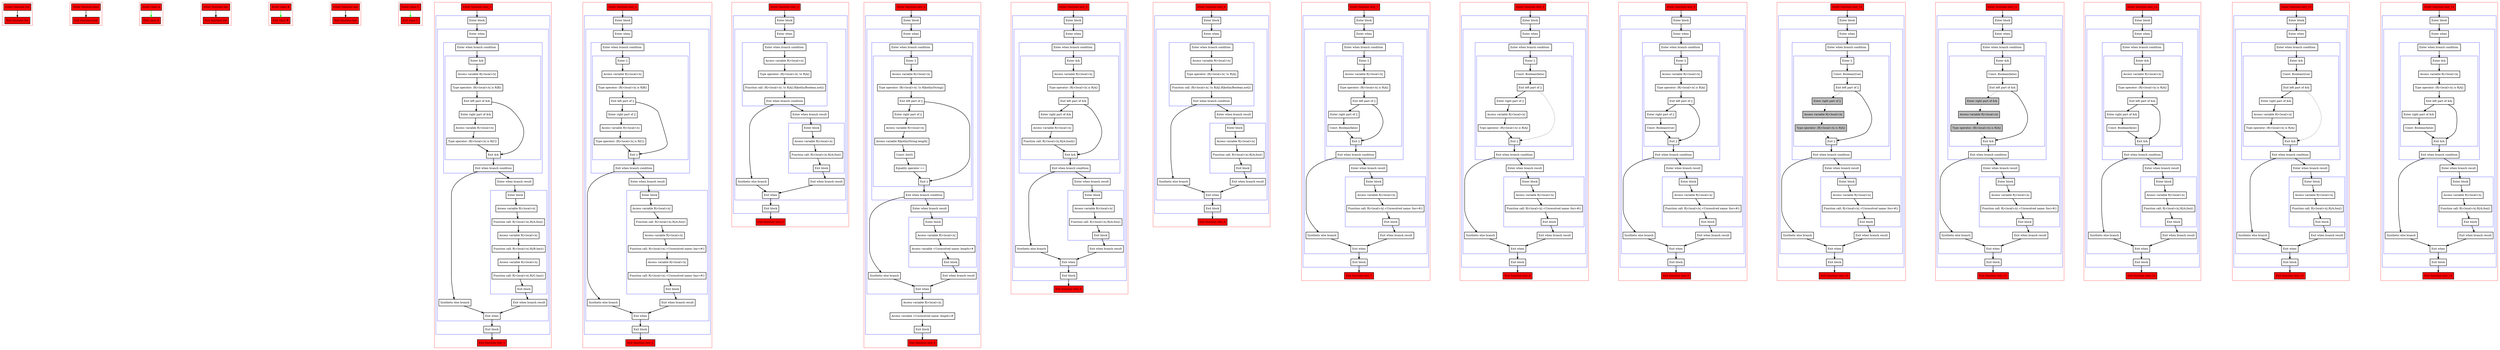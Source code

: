 digraph booleanOperators_kt {
    graph [nodesep=3]
    node [shape=box penwidth=2]
    edge [penwidth=2]

    subgraph cluster_0 {
        color=red
        0 [label="Enter function foo" style="filled" fillcolor=red];
        1 [label="Exit function foo" style="filled" fillcolor=red];
    }
    0 -> {1};

    subgraph cluster_1 {
        color=red
        2 [label="Enter function bool" style="filled" fillcolor=red];
        3 [label="Exit function bool" style="filled" fillcolor=red];
    }
    2 -> {3};

    subgraph cluster_2 {
        color=red
        4 [label="Enter class A" style="filled" fillcolor=red];
        5 [label="Exit class A" style="filled" fillcolor=red];
    }
    4 -> {5} [color=green];

    subgraph cluster_3 {
        color=red
        6 [label="Enter function bar" style="filled" fillcolor=red];
        7 [label="Exit function bar" style="filled" fillcolor=red];
    }
    6 -> {7};

    subgraph cluster_4 {
        color=red
        8 [label="Enter class B" style="filled" fillcolor=red];
        9 [label="Exit class B" style="filled" fillcolor=red];
    }
    8 -> {9} [color=green];

    subgraph cluster_5 {
        color=red
        10 [label="Enter function baz" style="filled" fillcolor=red];
        11 [label="Exit function baz" style="filled" fillcolor=red];
    }
    10 -> {11};

    subgraph cluster_6 {
        color=red
        12 [label="Enter class C" style="filled" fillcolor=red];
        13 [label="Exit class C" style="filled" fillcolor=red];
    }
    12 -> {13} [color=green];

    subgraph cluster_7 {
        color=red
        14 [label="Enter function test_1" style="filled" fillcolor=red];
        subgraph cluster_8 {
            color=blue
            15 [label="Enter block"];
            subgraph cluster_9 {
                color=blue
                16 [label="Enter when"];
                subgraph cluster_10 {
                    color=blue
                    17 [label="Enter when branch condition "];
                    subgraph cluster_11 {
                        color=blue
                        18 [label="Enter &&"];
                        19 [label="Access variable R|<local>/x|"];
                        20 [label="Type operator: (R|<local>/x| is R|B|)"];
                        21 [label="Exit left part of &&"];
                        22 [label="Enter right part of &&"];
                        23 [label="Access variable R|<local>/x|"];
                        24 [label="Type operator: (R|<local>/x| is R|C|)"];
                        25 [label="Exit &&"];
                    }
                    26 [label="Exit when branch condition"];
                }
                27 [label="Synthetic else branch"];
                28 [label="Enter when branch result"];
                subgraph cluster_12 {
                    color=blue
                    29 [label="Enter block"];
                    30 [label="Access variable R|<local>/x|"];
                    31 [label="Function call: R|<local>/x|.R|/A.foo|()"];
                    32 [label="Access variable R|<local>/x|"];
                    33 [label="Function call: R|<local>/x|.R|/B.bar|()"];
                    34 [label="Access variable R|<local>/x|"];
                    35 [label="Function call: R|<local>/x|.R|/C.baz|()"];
                    36 [label="Exit block"];
                }
                37 [label="Exit when branch result"];
                38 [label="Exit when"];
            }
            39 [label="Exit block"];
        }
        40 [label="Exit function test_1" style="filled" fillcolor=red];
    }
    14 -> {15};
    15 -> {16};
    16 -> {17};
    17 -> {18};
    18 -> {19};
    19 -> {20};
    20 -> {21};
    21 -> {25 22};
    22 -> {23};
    23 -> {24};
    24 -> {25};
    25 -> {26};
    26 -> {28 27};
    27 -> {38};
    28 -> {29};
    29 -> {30};
    30 -> {31};
    31 -> {32};
    32 -> {33};
    33 -> {34};
    34 -> {35};
    35 -> {36};
    36 -> {37};
    37 -> {38};
    38 -> {39};
    39 -> {40};

    subgraph cluster_13 {
        color=red
        41 [label="Enter function test_2" style="filled" fillcolor=red];
        subgraph cluster_14 {
            color=blue
            42 [label="Enter block"];
            subgraph cluster_15 {
                color=blue
                43 [label="Enter when"];
                subgraph cluster_16 {
                    color=blue
                    44 [label="Enter when branch condition "];
                    subgraph cluster_17 {
                        color=blue
                        45 [label="Enter ||"];
                        46 [label="Access variable R|<local>/x|"];
                        47 [label="Type operator: (R|<local>/x| is R|B|)"];
                        48 [label="Exit left part of ||"];
                        49 [label="Enter right part of ||"];
                        50 [label="Access variable R|<local>/x|"];
                        51 [label="Type operator: (R|<local>/x| is R|C|)"];
                        52 [label="Exit ||"];
                    }
                    53 [label="Exit when branch condition"];
                }
                54 [label="Synthetic else branch"];
                55 [label="Enter when branch result"];
                subgraph cluster_18 {
                    color=blue
                    56 [label="Enter block"];
                    57 [label="Access variable R|<local>/x|"];
                    58 [label="Function call: R|<local>/x|.R|/A.foo|()"];
                    59 [label="Access variable R|<local>/x|"];
                    60 [label="Function call: R|<local>/x|.<Unresolved name: bar>#()"];
                    61 [label="Access variable R|<local>/x|"];
                    62 [label="Function call: R|<local>/x|.<Unresolved name: baz>#()"];
                    63 [label="Exit block"];
                }
                64 [label="Exit when branch result"];
                65 [label="Exit when"];
            }
            66 [label="Exit block"];
        }
        67 [label="Exit function test_2" style="filled" fillcolor=red];
    }
    41 -> {42};
    42 -> {43};
    43 -> {44};
    44 -> {45};
    45 -> {46};
    46 -> {47};
    47 -> {48};
    48 -> {52 49};
    49 -> {50};
    50 -> {51};
    51 -> {52};
    52 -> {53};
    53 -> {55 54};
    54 -> {65};
    55 -> {56};
    56 -> {57};
    57 -> {58};
    58 -> {59};
    59 -> {60};
    60 -> {61};
    61 -> {62};
    62 -> {63};
    63 -> {64};
    64 -> {65};
    65 -> {66};
    66 -> {67};

    subgraph cluster_19 {
        color=red
        68 [label="Enter function test_3" style="filled" fillcolor=red];
        subgraph cluster_20 {
            color=blue
            69 [label="Enter block"];
            subgraph cluster_21 {
                color=blue
                70 [label="Enter when"];
                subgraph cluster_22 {
                    color=blue
                    71 [label="Enter when branch condition "];
                    72 [label="Access variable R|<local>/x|"];
                    73 [label="Type operator: (R|<local>/x| !is R|A|)"];
                    74 [label="Function call: (R|<local>/x| !is R|A|).R|kotlin/Boolean.not|()"];
                    75 [label="Exit when branch condition"];
                }
                76 [label="Synthetic else branch"];
                77 [label="Enter when branch result"];
                subgraph cluster_23 {
                    color=blue
                    78 [label="Enter block"];
                    79 [label="Access variable R|<local>/x|"];
                    80 [label="Function call: R|<local>/x|.R|/A.foo|()"];
                    81 [label="Exit block"];
                }
                82 [label="Exit when branch result"];
                83 [label="Exit when"];
            }
            84 [label="Exit block"];
        }
        85 [label="Exit function test_3" style="filled" fillcolor=red];
    }
    68 -> {69};
    69 -> {70};
    70 -> {71};
    71 -> {72};
    72 -> {73};
    73 -> {74};
    74 -> {75};
    75 -> {77 76};
    76 -> {83};
    77 -> {78};
    78 -> {79};
    79 -> {80};
    80 -> {81};
    81 -> {82};
    82 -> {83};
    83 -> {84};
    84 -> {85};

    subgraph cluster_24 {
        color=red
        86 [label="Enter function test_4" style="filled" fillcolor=red];
        subgraph cluster_25 {
            color=blue
            87 [label="Enter block"];
            subgraph cluster_26 {
                color=blue
                88 [label="Enter when"];
                subgraph cluster_27 {
                    color=blue
                    89 [label="Enter when branch condition "];
                    subgraph cluster_28 {
                        color=blue
                        90 [label="Enter ||"];
                        91 [label="Access variable R|<local>/x|"];
                        92 [label="Type operator: (R|<local>/x| !is R|kotlin/String|)"];
                        93 [label="Exit left part of ||"];
                        94 [label="Enter right part of ||"];
                        95 [label="Access variable R|<local>/x|"];
                        96 [label="Access variable R|kotlin/String.length|"];
                        97 [label="Const: Int(0)"];
                        98 [label="Equality operator =="];
                        99 [label="Exit ||"];
                    }
                    100 [label="Exit when branch condition"];
                }
                101 [label="Synthetic else branch"];
                102 [label="Enter when branch result"];
                subgraph cluster_29 {
                    color=blue
                    103 [label="Enter block"];
                    104 [label="Access variable R|<local>/x|"];
                    105 [label="Access variable <Unresolved name: length>#"];
                    106 [label="Exit block"];
                }
                107 [label="Exit when branch result"];
                108 [label="Exit when"];
            }
            109 [label="Access variable R|<local>/x|"];
            110 [label="Access variable <Unresolved name: length>#"];
            111 [label="Exit block"];
        }
        112 [label="Exit function test_4" style="filled" fillcolor=red];
    }
    86 -> {87};
    87 -> {88};
    88 -> {89};
    89 -> {90};
    90 -> {91};
    91 -> {92};
    92 -> {93};
    93 -> {99 94};
    94 -> {95};
    95 -> {96};
    96 -> {97};
    97 -> {98};
    98 -> {99};
    99 -> {100};
    100 -> {102 101};
    101 -> {108};
    102 -> {103};
    103 -> {104};
    104 -> {105};
    105 -> {106};
    106 -> {107};
    107 -> {108};
    108 -> {109};
    109 -> {110};
    110 -> {111};
    111 -> {112};

    subgraph cluster_30 {
        color=red
        113 [label="Enter function test_5" style="filled" fillcolor=red];
        subgraph cluster_31 {
            color=blue
            114 [label="Enter block"];
            subgraph cluster_32 {
                color=blue
                115 [label="Enter when"];
                subgraph cluster_33 {
                    color=blue
                    116 [label="Enter when branch condition "];
                    subgraph cluster_34 {
                        color=blue
                        117 [label="Enter &&"];
                        118 [label="Access variable R|<local>/x|"];
                        119 [label="Type operator: (R|<local>/x| is R|A|)"];
                        120 [label="Exit left part of &&"];
                        121 [label="Enter right part of &&"];
                        122 [label="Access variable R|<local>/x|"];
                        123 [label="Function call: R|<local>/x|.R|/A.bool|()"];
                        124 [label="Exit &&"];
                    }
                    125 [label="Exit when branch condition"];
                }
                126 [label="Synthetic else branch"];
                127 [label="Enter when branch result"];
                subgraph cluster_35 {
                    color=blue
                    128 [label="Enter block"];
                    129 [label="Access variable R|<local>/x|"];
                    130 [label="Function call: R|<local>/x|.R|/A.foo|()"];
                    131 [label="Exit block"];
                }
                132 [label="Exit when branch result"];
                133 [label="Exit when"];
            }
            134 [label="Exit block"];
        }
        135 [label="Exit function test_5" style="filled" fillcolor=red];
    }
    113 -> {114};
    114 -> {115};
    115 -> {116};
    116 -> {117};
    117 -> {118};
    118 -> {119};
    119 -> {120};
    120 -> {124 121};
    121 -> {122};
    122 -> {123};
    123 -> {124};
    124 -> {125};
    125 -> {127 126};
    126 -> {133};
    127 -> {128};
    128 -> {129};
    129 -> {130};
    130 -> {131};
    131 -> {132};
    132 -> {133};
    133 -> {134};
    134 -> {135};

    subgraph cluster_36 {
        color=red
        136 [label="Enter function test_6" style="filled" fillcolor=red];
        subgraph cluster_37 {
            color=blue
            137 [label="Enter block"];
            subgraph cluster_38 {
                color=blue
                138 [label="Enter when"];
                subgraph cluster_39 {
                    color=blue
                    139 [label="Enter when branch condition "];
                    140 [label="Access variable R|<local>/x|"];
                    141 [label="Type operator: (R|<local>/x| !is R|A|)"];
                    142 [label="Function call: (R|<local>/x| !is R|A|).R|kotlin/Boolean.not|()"];
                    143 [label="Exit when branch condition"];
                }
                144 [label="Synthetic else branch"];
                145 [label="Enter when branch result"];
                subgraph cluster_40 {
                    color=blue
                    146 [label="Enter block"];
                    147 [label="Access variable R|<local>/x|"];
                    148 [label="Function call: R|<local>/x|.R|/A.foo|()"];
                    149 [label="Exit block"];
                }
                150 [label="Exit when branch result"];
                151 [label="Exit when"];
            }
            152 [label="Exit block"];
        }
        153 [label="Exit function test_6" style="filled" fillcolor=red];
    }
    136 -> {137};
    137 -> {138};
    138 -> {139};
    139 -> {140};
    140 -> {141};
    141 -> {142};
    142 -> {143};
    143 -> {145 144};
    144 -> {151};
    145 -> {146};
    146 -> {147};
    147 -> {148};
    148 -> {149};
    149 -> {150};
    150 -> {151};
    151 -> {152};
    152 -> {153};

    subgraph cluster_41 {
        color=red
        154 [label="Enter function test_7" style="filled" fillcolor=red];
        subgraph cluster_42 {
            color=blue
            155 [label="Enter block"];
            subgraph cluster_43 {
                color=blue
                156 [label="Enter when"];
                subgraph cluster_44 {
                    color=blue
                    157 [label="Enter when branch condition "];
                    subgraph cluster_45 {
                        color=blue
                        158 [label="Enter ||"];
                        159 [label="Access variable R|<local>/x|"];
                        160 [label="Type operator: (R|<local>/x| is R|A|)"];
                        161 [label="Exit left part of ||"];
                        162 [label="Enter right part of ||"];
                        163 [label="Const: Boolean(false)"];
                        164 [label="Exit ||"];
                    }
                    165 [label="Exit when branch condition"];
                }
                166 [label="Synthetic else branch"];
                167 [label="Enter when branch result"];
                subgraph cluster_46 {
                    color=blue
                    168 [label="Enter block"];
                    169 [label="Access variable R|<local>/x|"];
                    170 [label="Function call: R|<local>/x|.<Unresolved name: foo>#()"];
                    171 [label="Exit block"];
                }
                172 [label="Exit when branch result"];
                173 [label="Exit when"];
            }
            174 [label="Exit block"];
        }
        175 [label="Exit function test_7" style="filled" fillcolor=red];
    }
    154 -> {155};
    155 -> {156};
    156 -> {157};
    157 -> {158};
    158 -> {159};
    159 -> {160};
    160 -> {161};
    161 -> {164 162};
    162 -> {163};
    163 -> {164};
    164 -> {165};
    165 -> {167 166};
    166 -> {173};
    167 -> {168};
    168 -> {169};
    169 -> {170};
    170 -> {171};
    171 -> {172};
    172 -> {173};
    173 -> {174};
    174 -> {175};

    subgraph cluster_47 {
        color=red
        176 [label="Enter function test_8" style="filled" fillcolor=red];
        subgraph cluster_48 {
            color=blue
            177 [label="Enter block"];
            subgraph cluster_49 {
                color=blue
                178 [label="Enter when"];
                subgraph cluster_50 {
                    color=blue
                    179 [label="Enter when branch condition "];
                    subgraph cluster_51 {
                        color=blue
                        180 [label="Enter ||"];
                        181 [label="Const: Boolean(false)"];
                        182 [label="Exit left part of ||"];
                        183 [label="Enter right part of ||"];
                        184 [label="Access variable R|<local>/x|"];
                        185 [label="Type operator: (R|<local>/x| is R|A|)"];
                        186 [label="Exit ||"];
                    }
                    187 [label="Exit when branch condition"];
                }
                188 [label="Synthetic else branch"];
                189 [label="Enter when branch result"];
                subgraph cluster_52 {
                    color=blue
                    190 [label="Enter block"];
                    191 [label="Access variable R|<local>/x|"];
                    192 [label="Function call: R|<local>/x|.<Unresolved name: foo>#()"];
                    193 [label="Exit block"];
                }
                194 [label="Exit when branch result"];
                195 [label="Exit when"];
            }
            196 [label="Exit block"];
        }
        197 [label="Exit function test_8" style="filled" fillcolor=red];
    }
    176 -> {177};
    177 -> {178};
    178 -> {179};
    179 -> {180};
    180 -> {181};
    181 -> {182};
    182 -> {183};
    182 -> {186} [style=dotted];
    183 -> {184};
    184 -> {185};
    185 -> {186};
    186 -> {187};
    187 -> {189 188};
    188 -> {195};
    189 -> {190};
    190 -> {191};
    191 -> {192};
    192 -> {193};
    193 -> {194};
    194 -> {195};
    195 -> {196};
    196 -> {197};

    subgraph cluster_53 {
        color=red
        198 [label="Enter function test_9" style="filled" fillcolor=red];
        subgraph cluster_54 {
            color=blue
            199 [label="Enter block"];
            subgraph cluster_55 {
                color=blue
                200 [label="Enter when"];
                subgraph cluster_56 {
                    color=blue
                    201 [label="Enter when branch condition "];
                    subgraph cluster_57 {
                        color=blue
                        202 [label="Enter ||"];
                        203 [label="Access variable R|<local>/x|"];
                        204 [label="Type operator: (R|<local>/x| is R|A|)"];
                        205 [label="Exit left part of ||"];
                        206 [label="Enter right part of ||"];
                        207 [label="Const: Boolean(true)"];
                        208 [label="Exit ||"];
                    }
                    209 [label="Exit when branch condition"];
                }
                210 [label="Synthetic else branch"];
                211 [label="Enter when branch result"];
                subgraph cluster_58 {
                    color=blue
                    212 [label="Enter block"];
                    213 [label="Access variable R|<local>/x|"];
                    214 [label="Function call: R|<local>/x|.<Unresolved name: foo>#()"];
                    215 [label="Exit block"];
                }
                216 [label="Exit when branch result"];
                217 [label="Exit when"];
            }
            218 [label="Exit block"];
        }
        219 [label="Exit function test_9" style="filled" fillcolor=red];
    }
    198 -> {199};
    199 -> {200};
    200 -> {201};
    201 -> {202};
    202 -> {203};
    203 -> {204};
    204 -> {205};
    205 -> {208 206};
    206 -> {207};
    207 -> {208};
    208 -> {209};
    209 -> {211 210};
    210 -> {217};
    211 -> {212};
    212 -> {213};
    213 -> {214};
    214 -> {215};
    215 -> {216};
    216 -> {217};
    217 -> {218};
    218 -> {219};

    subgraph cluster_59 {
        color=red
        220 [label="Enter function test_10" style="filled" fillcolor=red];
        subgraph cluster_60 {
            color=blue
            221 [label="Enter block"];
            subgraph cluster_61 {
                color=blue
                222 [label="Enter when"];
                subgraph cluster_62 {
                    color=blue
                    223 [label="Enter when branch condition "];
                    subgraph cluster_63 {
                        color=blue
                        224 [label="Enter ||"];
                        225 [label="Const: Boolean(true)"];
                        226 [label="Exit left part of ||"];
                        227 [label="Enter right part of ||" style="filled" fillcolor=gray];
                        228 [label="Access variable R|<local>/x|" style="filled" fillcolor=gray];
                        229 [label="Type operator: (R|<local>/x| is R|A|)" style="filled" fillcolor=gray];
                        230 [label="Exit ||"];
                    }
                    231 [label="Exit when branch condition"];
                }
                232 [label="Synthetic else branch"];
                233 [label="Enter when branch result"];
                subgraph cluster_64 {
                    color=blue
                    234 [label="Enter block"];
                    235 [label="Access variable R|<local>/x|"];
                    236 [label="Function call: R|<local>/x|.<Unresolved name: foo>#()"];
                    237 [label="Exit block"];
                }
                238 [label="Exit when branch result"];
                239 [label="Exit when"];
            }
            240 [label="Exit block"];
        }
        241 [label="Exit function test_10" style="filled" fillcolor=red];
    }
    220 -> {221};
    221 -> {222};
    222 -> {223};
    223 -> {224};
    224 -> {225};
    225 -> {226};
    226 -> {230};
    226 -> {227} [style=dotted];
    227 -> {228} [style=dotted];
    228 -> {229} [style=dotted];
    229 -> {230} [style=dotted];
    230 -> {231};
    231 -> {233 232};
    232 -> {239};
    233 -> {234};
    234 -> {235};
    235 -> {236};
    236 -> {237};
    237 -> {238};
    238 -> {239};
    239 -> {240};
    240 -> {241};

    subgraph cluster_65 {
        color=red
        242 [label="Enter function test_11" style="filled" fillcolor=red];
        subgraph cluster_66 {
            color=blue
            243 [label="Enter block"];
            subgraph cluster_67 {
                color=blue
                244 [label="Enter when"];
                subgraph cluster_68 {
                    color=blue
                    245 [label="Enter when branch condition "];
                    subgraph cluster_69 {
                        color=blue
                        246 [label="Enter &&"];
                        247 [label="Const: Boolean(false)"];
                        248 [label="Exit left part of &&"];
                        249 [label="Enter right part of &&" style="filled" fillcolor=gray];
                        250 [label="Access variable R|<local>/x|" style="filled" fillcolor=gray];
                        251 [label="Type operator: (R|<local>/x| is R|A|)" style="filled" fillcolor=gray];
                        252 [label="Exit &&"];
                    }
                    253 [label="Exit when branch condition"];
                }
                254 [label="Synthetic else branch"];
                255 [label="Enter when branch result"];
                subgraph cluster_70 {
                    color=blue
                    256 [label="Enter block"];
                    257 [label="Access variable R|<local>/x|"];
                    258 [label="Function call: R|<local>/x|.<Unresolved name: foo>#()"];
                    259 [label="Exit block"];
                }
                260 [label="Exit when branch result"];
                261 [label="Exit when"];
            }
            262 [label="Exit block"];
        }
        263 [label="Exit function test_11" style="filled" fillcolor=red];
    }
    242 -> {243};
    243 -> {244};
    244 -> {245};
    245 -> {246};
    246 -> {247};
    247 -> {248};
    248 -> {252};
    248 -> {249} [style=dotted];
    249 -> {250} [style=dotted];
    250 -> {251} [style=dotted];
    251 -> {252} [style=dotted];
    252 -> {253};
    253 -> {255 254};
    254 -> {261};
    255 -> {256};
    256 -> {257};
    257 -> {258};
    258 -> {259};
    259 -> {260};
    260 -> {261};
    261 -> {262};
    262 -> {263};

    subgraph cluster_71 {
        color=red
        264 [label="Enter function test_12" style="filled" fillcolor=red];
        subgraph cluster_72 {
            color=blue
            265 [label="Enter block"];
            subgraph cluster_73 {
                color=blue
                266 [label="Enter when"];
                subgraph cluster_74 {
                    color=blue
                    267 [label="Enter when branch condition "];
                    subgraph cluster_75 {
                        color=blue
                        268 [label="Enter &&"];
                        269 [label="Access variable R|<local>/x|"];
                        270 [label="Type operator: (R|<local>/x| is R|A|)"];
                        271 [label="Exit left part of &&"];
                        272 [label="Enter right part of &&"];
                        273 [label="Const: Boolean(false)"];
                        274 [label="Exit &&"];
                    }
                    275 [label="Exit when branch condition"];
                }
                276 [label="Synthetic else branch"];
                277 [label="Enter when branch result"];
                subgraph cluster_76 {
                    color=blue
                    278 [label="Enter block"];
                    279 [label="Access variable R|<local>/x|"];
                    280 [label="Function call: R|<local>/x|.R|/A.foo|()"];
                    281 [label="Exit block"];
                }
                282 [label="Exit when branch result"];
                283 [label="Exit when"];
            }
            284 [label="Exit block"];
        }
        285 [label="Exit function test_12" style="filled" fillcolor=red];
    }
    264 -> {265};
    265 -> {266};
    266 -> {267};
    267 -> {268};
    268 -> {269};
    269 -> {270};
    270 -> {271};
    271 -> {274 272};
    272 -> {273};
    273 -> {274};
    274 -> {275};
    275 -> {277 276};
    276 -> {283};
    277 -> {278};
    278 -> {279};
    279 -> {280};
    280 -> {281};
    281 -> {282};
    282 -> {283};
    283 -> {284};
    284 -> {285};

    subgraph cluster_77 {
        color=red
        286 [label="Enter function test_13" style="filled" fillcolor=red];
        subgraph cluster_78 {
            color=blue
            287 [label="Enter block"];
            subgraph cluster_79 {
                color=blue
                288 [label="Enter when"];
                subgraph cluster_80 {
                    color=blue
                    289 [label="Enter when branch condition "];
                    subgraph cluster_81 {
                        color=blue
                        290 [label="Enter &&"];
                        291 [label="Const: Boolean(true)"];
                        292 [label="Exit left part of &&"];
                        293 [label="Enter right part of &&"];
                        294 [label="Access variable R|<local>/x|"];
                        295 [label="Type operator: (R|<local>/x| is R|A|)"];
                        296 [label="Exit &&"];
                    }
                    297 [label="Exit when branch condition"];
                }
                298 [label="Synthetic else branch"];
                299 [label="Enter when branch result"];
                subgraph cluster_82 {
                    color=blue
                    300 [label="Enter block"];
                    301 [label="Access variable R|<local>/x|"];
                    302 [label="Function call: R|<local>/x|.R|/A.foo|()"];
                    303 [label="Exit block"];
                }
                304 [label="Exit when branch result"];
                305 [label="Exit when"];
            }
            306 [label="Exit block"];
        }
        307 [label="Exit function test_13" style="filled" fillcolor=red];
    }
    286 -> {287};
    287 -> {288};
    288 -> {289};
    289 -> {290};
    290 -> {291};
    291 -> {292};
    292 -> {293};
    292 -> {296} [style=dotted];
    293 -> {294};
    294 -> {295};
    295 -> {296};
    296 -> {297};
    297 -> {299 298};
    298 -> {305};
    299 -> {300};
    300 -> {301};
    301 -> {302};
    302 -> {303};
    303 -> {304};
    304 -> {305};
    305 -> {306};
    306 -> {307};

    subgraph cluster_83 {
        color=red
        308 [label="Enter function test_14" style="filled" fillcolor=red];
        subgraph cluster_84 {
            color=blue
            309 [label="Enter block"];
            subgraph cluster_85 {
                color=blue
                310 [label="Enter when"];
                subgraph cluster_86 {
                    color=blue
                    311 [label="Enter when branch condition "];
                    subgraph cluster_87 {
                        color=blue
                        312 [label="Enter &&"];
                        313 [label="Access variable R|<local>/x|"];
                        314 [label="Type operator: (R|<local>/x| is R|A|)"];
                        315 [label="Exit left part of &&"];
                        316 [label="Enter right part of &&"];
                        317 [label="Const: Boolean(false)"];
                        318 [label="Exit &&"];
                    }
                    319 [label="Exit when branch condition"];
                }
                320 [label="Synthetic else branch"];
                321 [label="Enter when branch result"];
                subgraph cluster_88 {
                    color=blue
                    322 [label="Enter block"];
                    323 [label="Access variable R|<local>/x|"];
                    324 [label="Function call: R|<local>/x|.R|/A.foo|()"];
                    325 [label="Exit block"];
                }
                326 [label="Exit when branch result"];
                327 [label="Exit when"];
            }
            328 [label="Exit block"];
        }
        329 [label="Exit function test_14" style="filled" fillcolor=red];
    }
    308 -> {309};
    309 -> {310};
    310 -> {311};
    311 -> {312};
    312 -> {313};
    313 -> {314};
    314 -> {315};
    315 -> {318 316};
    316 -> {317};
    317 -> {318};
    318 -> {319};
    319 -> {321 320};
    320 -> {327};
    321 -> {322};
    322 -> {323};
    323 -> {324};
    324 -> {325};
    325 -> {326};
    326 -> {327};
    327 -> {328};
    328 -> {329};

}
